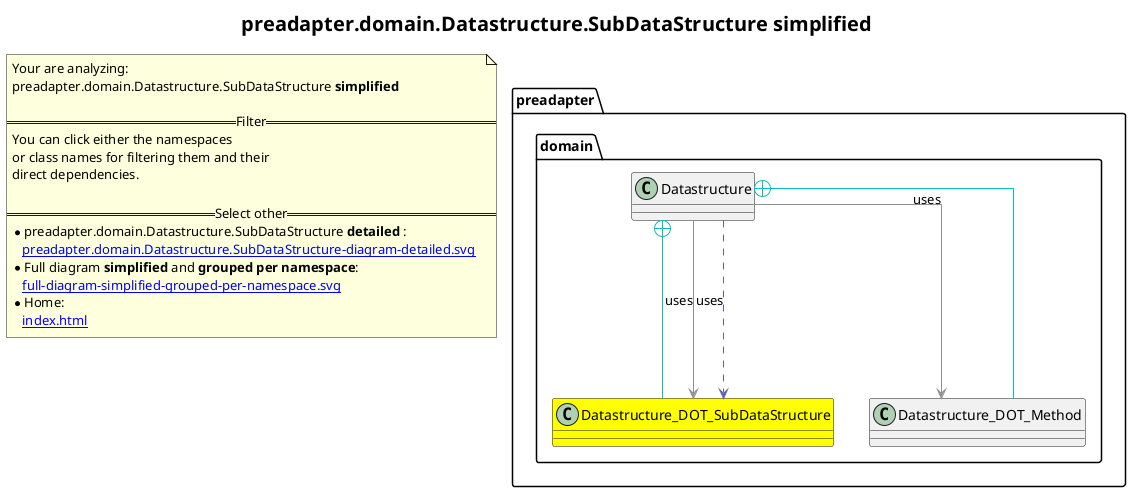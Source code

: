 @startuml
skinparam linetype ortho
title <size:20>preadapter.domain.Datastructure.SubDataStructure **simplified** </size>
note "Your are analyzing:\npreadapter.domain.Datastructure.SubDataStructure **simplified** \n\n==Filter==\nYou can click either the namespaces \nor class names for filtering them and their\ndirect dependencies.\n\n==Select other==\n* preadapter.domain.Datastructure.SubDataStructure **detailed** :\n   [[preadapter.domain.Datastructure.SubDataStructure-diagram-detailed.svg]]\n* Full diagram **simplified** and **grouped per namespace**:\n   [[full-diagram-simplified-grouped-per-namespace.svg]]\n* Home:\n   [[index.html]]" as FloatingNote
  class preadapter.domain.Datastructure_DOT_SubDataStructure [[preadapter.domain.Datastructure.SubDataStructure-diagram-simplified.svg]] #yellow {
  }
  class preadapter.domain.Datastructure_DOT_Method [[preadapter.domain.Datastructure.Method-diagram-simplified.svg]]  {
  }
  class preadapter.domain.Datastructure [[preadapter.domain.Datastructure-diagram-simplified.svg]]  {
  }
 ' *************************************** 
 ' *************************************** 
 ' *************************************** 
' Class relations extracted from namespace:
' preadapter.domain
preadapter.domain.Datastructure.SubDataStructure .[#6060BB].> preadapter.domain.Datastructure_DOT_Method  : uses 
preadapter.domain.Datastructure +-[#10BBBB]- preadapter.domain.Datastructure_DOT_Method 
preadapter.domain.Datastructure +-[#10BBBB]- preadapter.domain.Datastructure_DOT_SubDataStructure 
preadapter.domain.Datastructure -[#909090]-> preadapter.domain.Datastructure_DOT_Method  : uses 
preadapter.domain.Datastructure -[#909090]-> preadapter.domain.Datastructure_DOT_SubDataStructure  : uses 
preadapter.domain.Datastructure .[#6060BB].> preadapter.domain.Datastructure_DOT_SubDataStructure  : uses 
@enduml